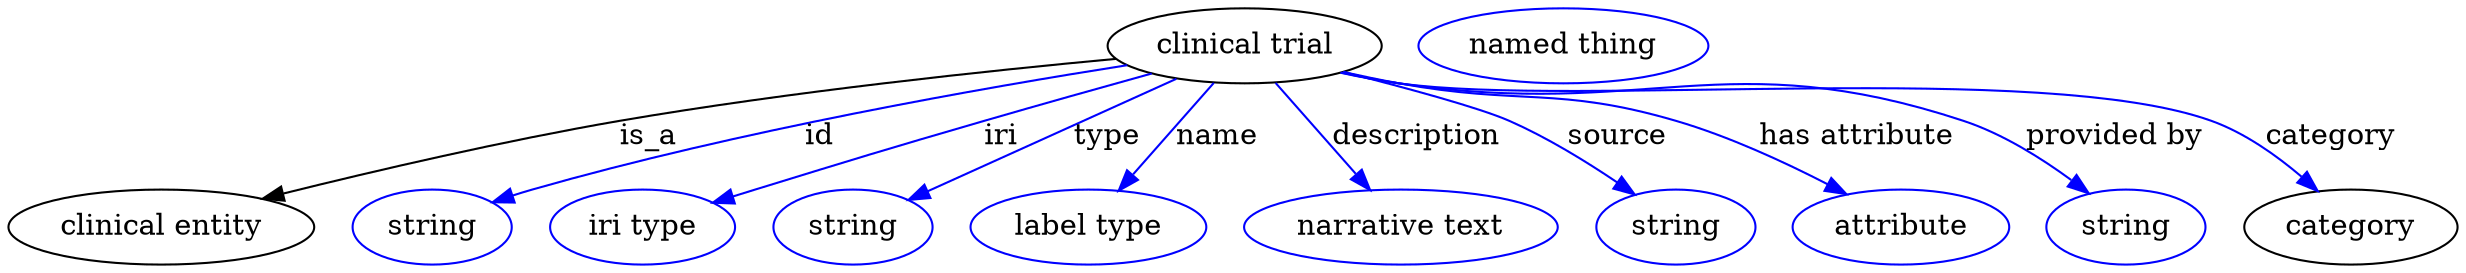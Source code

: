 digraph {
	graph [bb="0,0,966.09,123"];
	node [label="\N"];
	"clinical trial"	[height=0.5,
		label="clinical trial",
		pos="491.14,105",
		width=1.4804];
	"clinical entity"	[height=0.5,
		pos="59.145,18",
		width=1.6429];
	"clinical trial" -> "clinical entity"	[label=is_a,
		lp="254.14,61.5",
		pos="e,98.998,31.382 440.95,98.783 390.63,93.116 311.08,82.967 243.14,69 197.21,59.555 145.76,45.25 108.97,34.357"];
	id	[color=blue,
		height=0.5,
		label=string,
		pos="167.14,18",
		width=0.84854];
	"clinical trial" -> id	[color=blue,
		label=id,
		lp="320.64,61.5",
		pos="e,190.62,29.639 445.13,95.779 388.33,84.995 289.16,64.092 207.14,36 204.77,35.187 202.34,34.298 199.9,33.368",
		style=solid];
	iri	[color=blue,
		height=0.5,
		label="iri type",
		pos="252.14,18",
		width=1.011];
	"clinical trial" -> iri	[color=blue,
		label=iri,
		lp="394.64,61.5",
		pos="e,280.21,29.668 454.38,91.708 434.7,85.078 410.06,76.697 388.14,69 347.55,54.745 337.49,50.936 297.14,36 294.75,35.112 292.28,34.193 \
289.79,33.264",
		style=solid];
	type	[color=blue,
		height=0.5,
		label=string,
		pos="337.14,18",
		width=0.84854];
	"clinical trial" -> type	[color=blue,
		label=type,
		lp="436.14,61.5",
		pos="e,358.7,30.897 464.32,89.194 437.38,74.323 395.92,51.438 367.71,35.873",
		style=solid];
	name	[color=blue,
		height=0.5,
		label="label type",
		pos="431.14,18",
		width=1.2638];
	"clinical trial" -> name	[color=blue,
		label=name,
		lp="480.64,61.5",
		pos="e,442.77,35.469 479.29,87.207 470.52,74.786 458.44,57.673 448.58,43.697",
		style=solid];
	description	[color=blue,
		height=0.5,
		label="narrative text",
		pos="552.14,18",
		width=1.6068];
	"clinical trial" -> description	[color=blue,
		label=description,
		lp="556.64,61.5",
		pos="e,540.12,35.758 503.2,87.207 512.05,74.866 524.23,57.894 534.23,43.967",
		style=solid];
	source	[color=blue,
		height=0.5,
		label=string,
		pos="658.14,18",
		width=0.84854];
	"clinical trial" -> source	[color=blue,
		label=source,
		lp="633.14,61.5",
		pos="e,641.76,33.474 531.25,93.037 550.01,87.146 572.31,79.021 591.14,69 606.24,60.969 621.63,49.741 633.85,39.958",
		style=solid];
	"has attribute"	[color=blue,
		height=0.5,
		label=attribute,
		pos="747.14,18",
		width=1.1193];
	"clinical trial" -> "has attribute"	[color=blue,
		label="has attribute",
		lp="723.64,61.5",
		pos="e,725.4,33.437 530.67,92.769 538.42,90.727 546.52,88.706 554.14,87 598.64,77.051 612.11,84.081 655.14,69 676.77,61.422 699.4,49.187 \
716.8,38.717",
		style=solid];
	"provided by"	[color=blue,
		height=0.5,
		label=string,
		pos="836.14,18",
		width=0.84854];
	"clinical trial" -> "provided by"	[color=blue,
		label="provided by",
		lp="823.14,61.5",
		pos="e,819.9,33.387 529.55,92.481 537.62,90.388 546.11,88.421 554.14,87 645.08,70.908 674,99.568 761.14,69 779.61,62.523 797.93,50.443 \
811.84,39.78",
		style=solid];
	category	[height=0.5,
		pos="925.14,18",
		width=1.1374];
	"clinical trial" -> category	[color=blue,
		label=category,
		lp="908.64,61.5",
		pos="e,909.74,35.22 529.52,92.306 537.59,90.226 546.09,88.309 554.14,87 621.38,76.07 796.33,92.819 860.14,69 875.75,63.175 890.67,52.231 \
902.27,42.063",
		style=solid];
	"named thing_category"	[color=blue,
		height=0.5,
		label="named thing",
		pos="618.14,105",
		width=1.5346];
}
